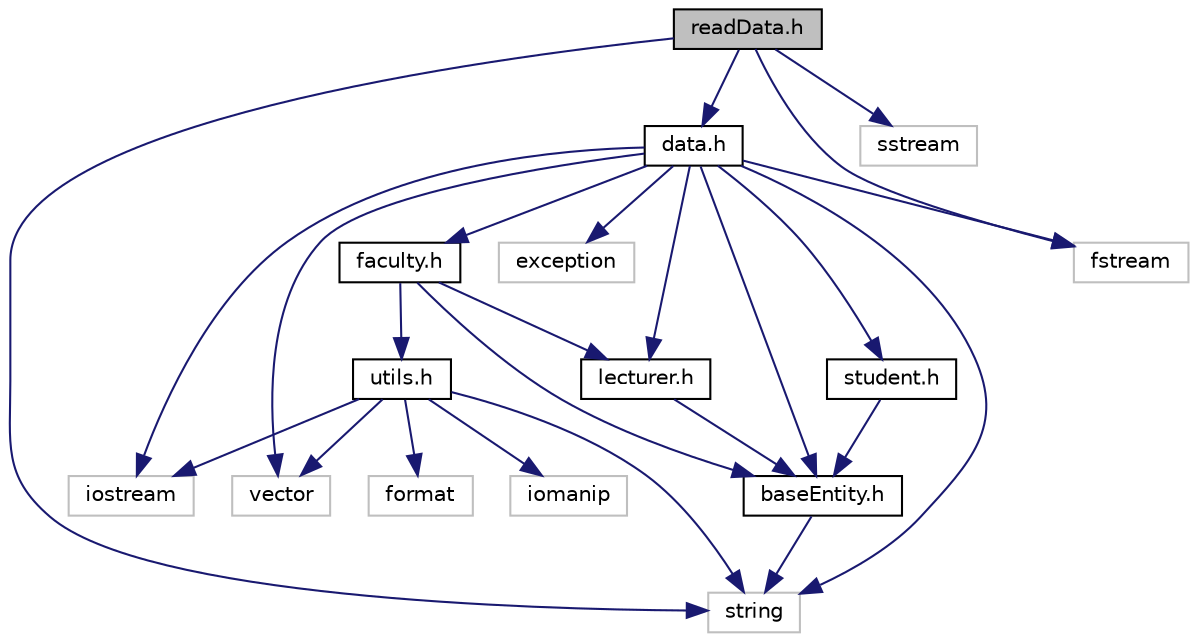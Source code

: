 digraph "readData.h"
{
 // LATEX_PDF_SIZE
  edge [fontname="Helvetica",fontsize="10",labelfontname="Helvetica",labelfontsize="10"];
  node [fontname="Helvetica",fontsize="10",shape=record];
  Node1 [label="readData.h",height=0.2,width=0.4,color="black", fillcolor="grey75", style="filled", fontcolor="black",tooltip="Khai báo các lớp đọc dữ liệu từ file."];
  Node1 -> Node2 [color="midnightblue",fontsize="10",style="solid"];
  Node2 [label="data.h",height=0.2,width=0.4,color="black", fillcolor="white", style="filled",URL="$data_8h.html",tooltip="Khai báo các lớp cơ sở dữ liệu cho sinh viên, giảng viên và khoa."];
  Node2 -> Node3 [color="midnightblue",fontsize="10",style="solid"];
  Node3 [label="vector",height=0.2,width=0.4,color="grey75", fillcolor="white", style="filled",tooltip=" "];
  Node2 -> Node4 [color="midnightblue",fontsize="10",style="solid"];
  Node4 [label="student.h",height=0.2,width=0.4,color="black", fillcolor="white", style="filled",URL="$student_8h.html",tooltip="Khai báo lớp Student và các phương thức liên quan đến sinh viên."];
  Node4 -> Node5 [color="midnightblue",fontsize="10",style="solid"];
  Node5 [label="baseEntity.h",height=0.2,width=0.4,color="black", fillcolor="white", style="filled",URL="$baseEntity_8h.html",tooltip="Khai báo các lớp BaseEntity và Birth."];
  Node5 -> Node6 [color="midnightblue",fontsize="10",style="solid"];
  Node6 [label="string",height=0.2,width=0.4,color="grey75", fillcolor="white", style="filled",tooltip=" "];
  Node2 -> Node7 [color="midnightblue",fontsize="10",style="solid"];
  Node7 [label="lecturer.h",height=0.2,width=0.4,color="black", fillcolor="white", style="filled",URL="$lecturer_8h.html",tooltip="Khai báo lớp Lecturer và các phương thức liên quan đến giảng viên."];
  Node7 -> Node5 [color="midnightblue",fontsize="10",style="solid"];
  Node2 -> Node8 [color="midnightblue",fontsize="10",style="solid"];
  Node8 [label="faculty.h",height=0.2,width=0.4,color="black", fillcolor="white", style="filled",URL="$faculty_8h.html",tooltip="Khai báo lớp Faculty và các phương thức liên quan đến khoa."];
  Node8 -> Node5 [color="midnightblue",fontsize="10",style="solid"];
  Node8 -> Node7 [color="midnightblue",fontsize="10",style="solid"];
  Node8 -> Node9 [color="midnightblue",fontsize="10",style="solid"];
  Node9 [label="utils.h",height=0.2,width=0.4,color="black", fillcolor="white", style="filled",URL="$utils_8h_source.html",tooltip=" "];
  Node9 -> Node3 [color="midnightblue",fontsize="10",style="solid"];
  Node9 -> Node6 [color="midnightblue",fontsize="10",style="solid"];
  Node9 -> Node10 [color="midnightblue",fontsize="10",style="solid"];
  Node10 [label="iostream",height=0.2,width=0.4,color="grey75", fillcolor="white", style="filled",tooltip=" "];
  Node9 -> Node11 [color="midnightblue",fontsize="10",style="solid"];
  Node11 [label="format",height=0.2,width=0.4,color="grey75", fillcolor="white", style="filled",tooltip=" "];
  Node9 -> Node12 [color="midnightblue",fontsize="10",style="solid"];
  Node12 [label="iomanip",height=0.2,width=0.4,color="grey75", fillcolor="white", style="filled",tooltip=" "];
  Node2 -> Node5 [color="midnightblue",fontsize="10",style="solid"];
  Node2 -> Node13 [color="midnightblue",fontsize="10",style="solid"];
  Node13 [label="exception",height=0.2,width=0.4,color="grey75", fillcolor="white", style="filled",tooltip=" "];
  Node2 -> Node6 [color="midnightblue",fontsize="10",style="solid"];
  Node2 -> Node14 [color="midnightblue",fontsize="10",style="solid"];
  Node14 [label="fstream",height=0.2,width=0.4,color="grey75", fillcolor="white", style="filled",tooltip=" "];
  Node2 -> Node10 [color="midnightblue",fontsize="10",style="solid"];
  Node1 -> Node6 [color="midnightblue",fontsize="10",style="solid"];
  Node1 -> Node15 [color="midnightblue",fontsize="10",style="solid"];
  Node15 [label="sstream",height=0.2,width=0.4,color="grey75", fillcolor="white", style="filled",tooltip=" "];
  Node1 -> Node14 [color="midnightblue",fontsize="10",style="solid"];
}
